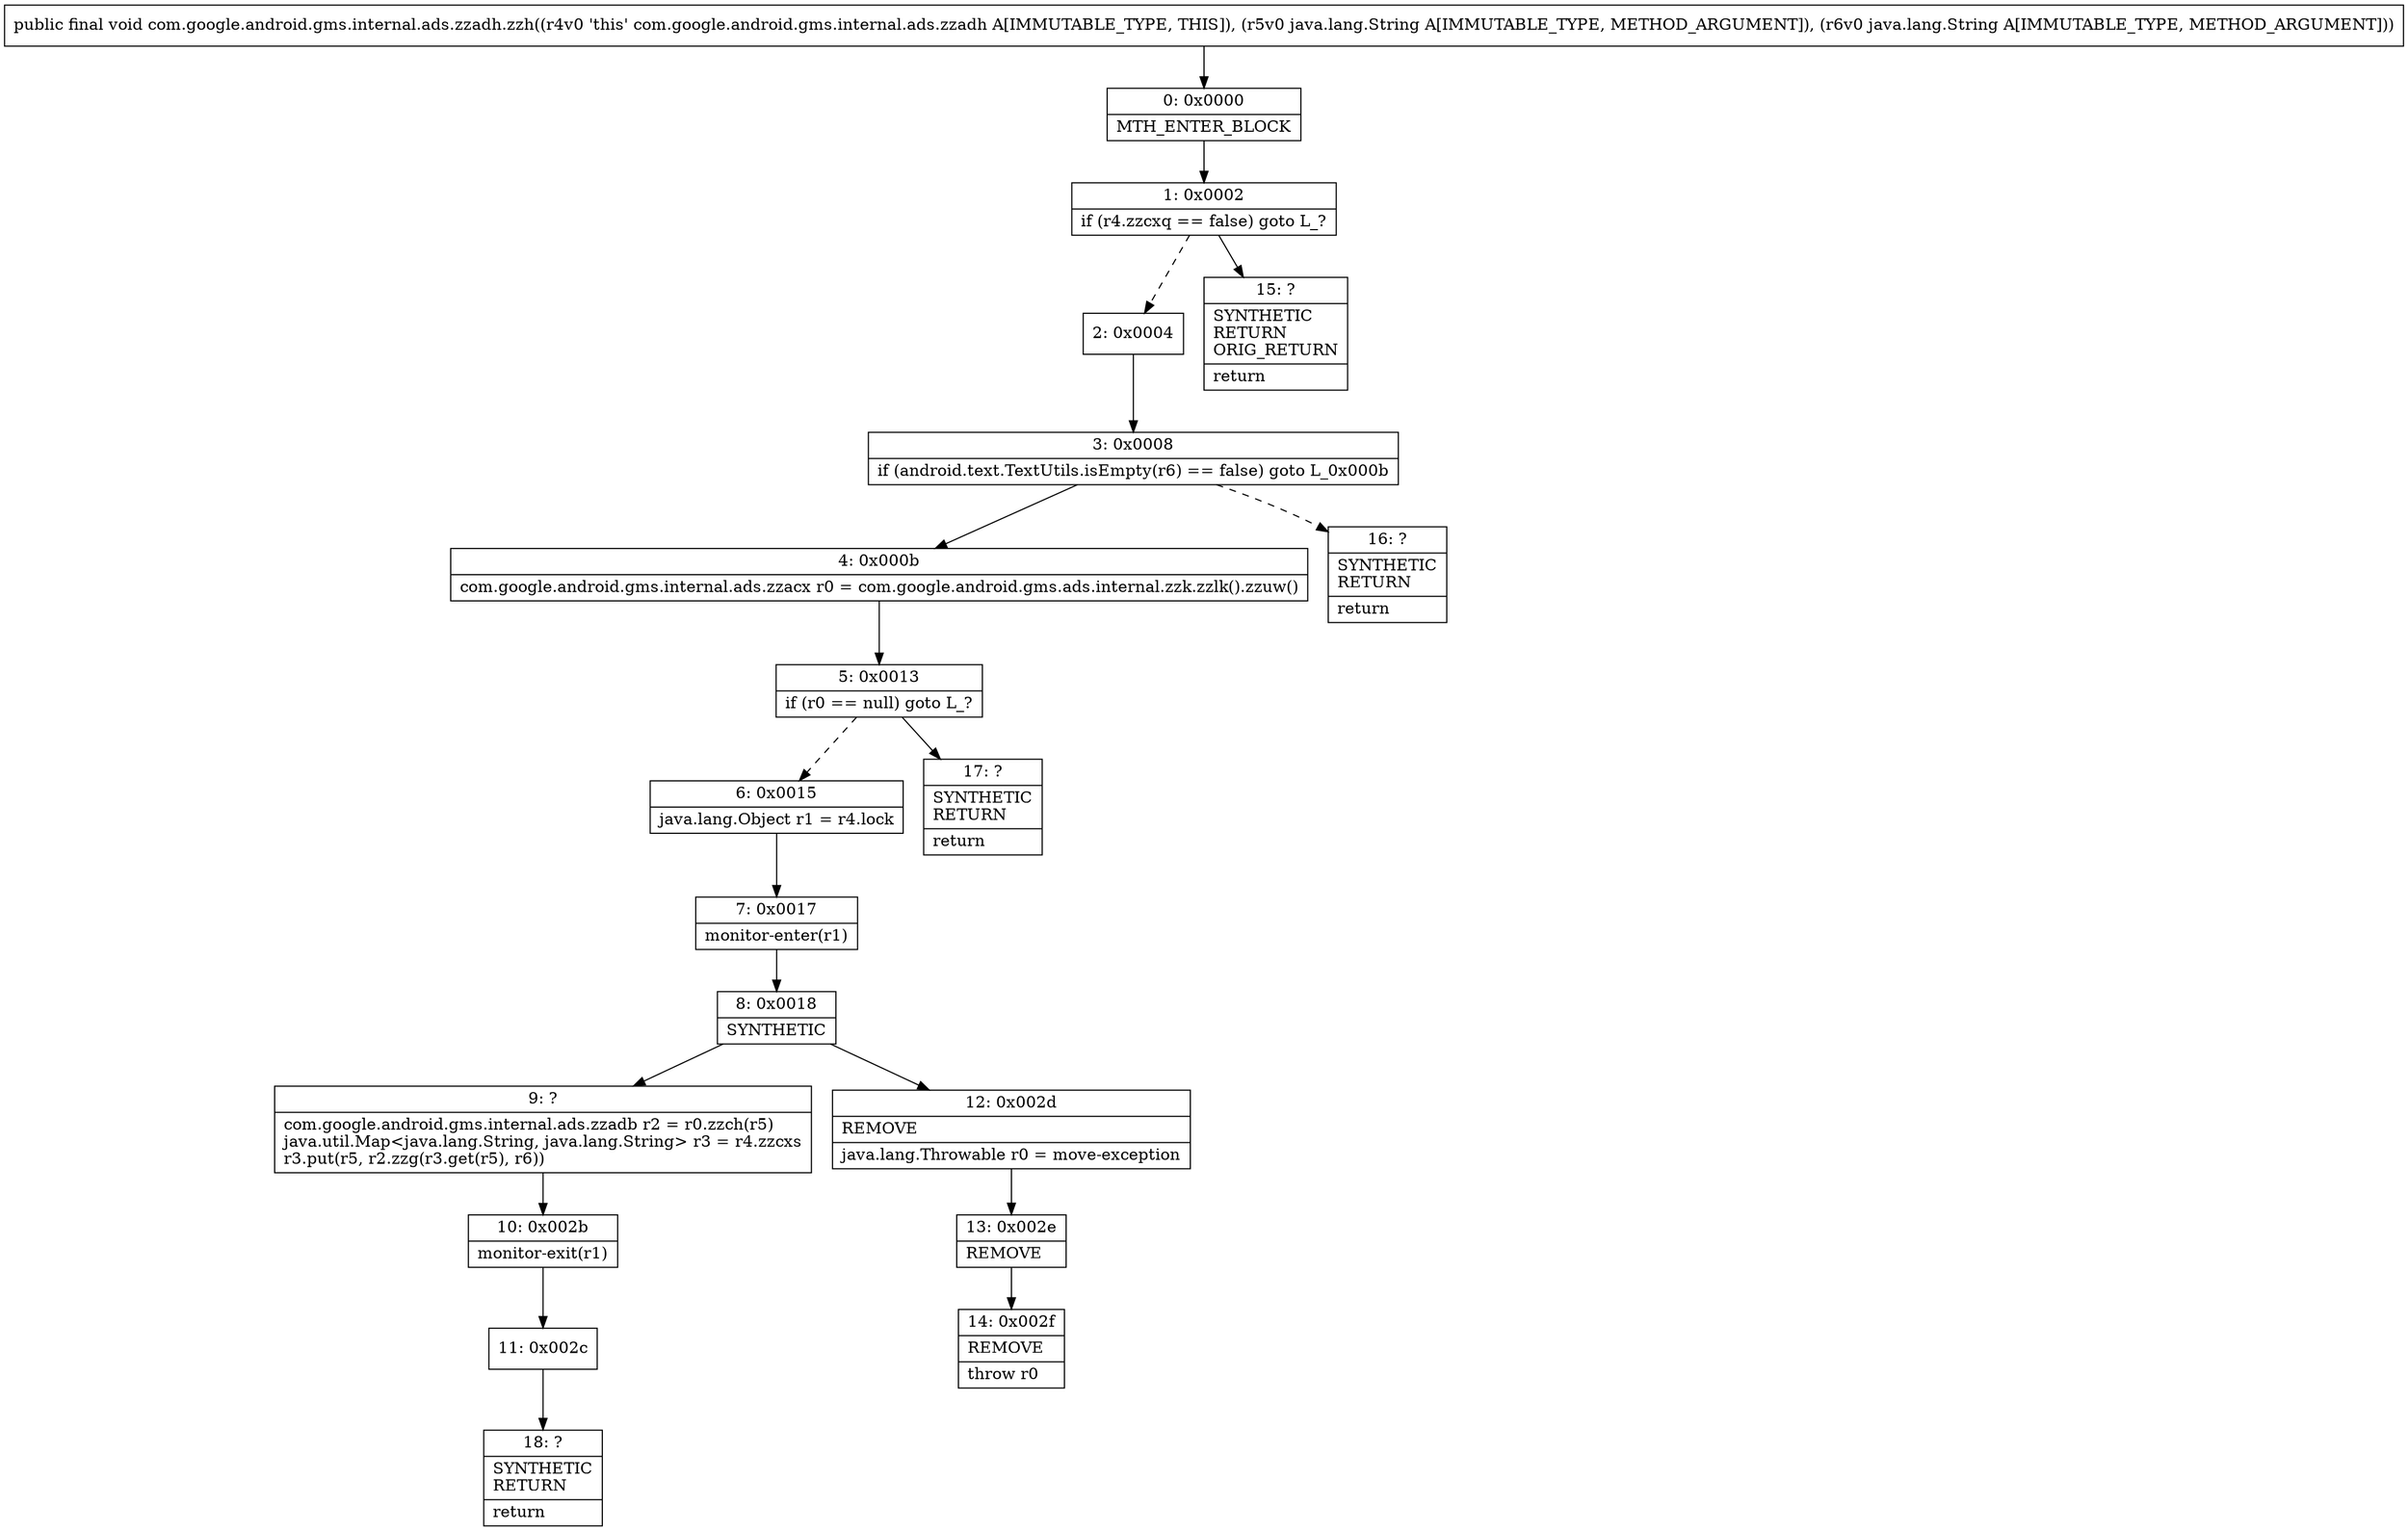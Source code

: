 digraph "CFG forcom.google.android.gms.internal.ads.zzadh.zzh(Ljava\/lang\/String;Ljava\/lang\/String;)V" {
Node_0 [shape=record,label="{0\:\ 0x0000|MTH_ENTER_BLOCK\l}"];
Node_1 [shape=record,label="{1\:\ 0x0002|if (r4.zzcxq == false) goto L_?\l}"];
Node_2 [shape=record,label="{2\:\ 0x0004}"];
Node_3 [shape=record,label="{3\:\ 0x0008|if (android.text.TextUtils.isEmpty(r6) == false) goto L_0x000b\l}"];
Node_4 [shape=record,label="{4\:\ 0x000b|com.google.android.gms.internal.ads.zzacx r0 = com.google.android.gms.ads.internal.zzk.zzlk().zzuw()\l}"];
Node_5 [shape=record,label="{5\:\ 0x0013|if (r0 == null) goto L_?\l}"];
Node_6 [shape=record,label="{6\:\ 0x0015|java.lang.Object r1 = r4.lock\l}"];
Node_7 [shape=record,label="{7\:\ 0x0017|monitor\-enter(r1)\l}"];
Node_8 [shape=record,label="{8\:\ 0x0018|SYNTHETIC\l}"];
Node_9 [shape=record,label="{9\:\ ?|com.google.android.gms.internal.ads.zzadb r2 = r0.zzch(r5)\ljava.util.Map\<java.lang.String, java.lang.String\> r3 = r4.zzcxs\lr3.put(r5, r2.zzg(r3.get(r5), r6))\l}"];
Node_10 [shape=record,label="{10\:\ 0x002b|monitor\-exit(r1)\l}"];
Node_11 [shape=record,label="{11\:\ 0x002c}"];
Node_12 [shape=record,label="{12\:\ 0x002d|REMOVE\l|java.lang.Throwable r0 = move\-exception\l}"];
Node_13 [shape=record,label="{13\:\ 0x002e|REMOVE\l}"];
Node_14 [shape=record,label="{14\:\ 0x002f|REMOVE\l|throw r0\l}"];
Node_15 [shape=record,label="{15\:\ ?|SYNTHETIC\lRETURN\lORIG_RETURN\l|return\l}"];
Node_16 [shape=record,label="{16\:\ ?|SYNTHETIC\lRETURN\l|return\l}"];
Node_17 [shape=record,label="{17\:\ ?|SYNTHETIC\lRETURN\l|return\l}"];
Node_18 [shape=record,label="{18\:\ ?|SYNTHETIC\lRETURN\l|return\l}"];
MethodNode[shape=record,label="{public final void com.google.android.gms.internal.ads.zzadh.zzh((r4v0 'this' com.google.android.gms.internal.ads.zzadh A[IMMUTABLE_TYPE, THIS]), (r5v0 java.lang.String A[IMMUTABLE_TYPE, METHOD_ARGUMENT]), (r6v0 java.lang.String A[IMMUTABLE_TYPE, METHOD_ARGUMENT])) }"];
MethodNode -> Node_0;
Node_0 -> Node_1;
Node_1 -> Node_2[style=dashed];
Node_1 -> Node_15;
Node_2 -> Node_3;
Node_3 -> Node_4;
Node_3 -> Node_16[style=dashed];
Node_4 -> Node_5;
Node_5 -> Node_6[style=dashed];
Node_5 -> Node_17;
Node_6 -> Node_7;
Node_7 -> Node_8;
Node_8 -> Node_9;
Node_8 -> Node_12;
Node_9 -> Node_10;
Node_10 -> Node_11;
Node_11 -> Node_18;
Node_12 -> Node_13;
Node_13 -> Node_14;
}

